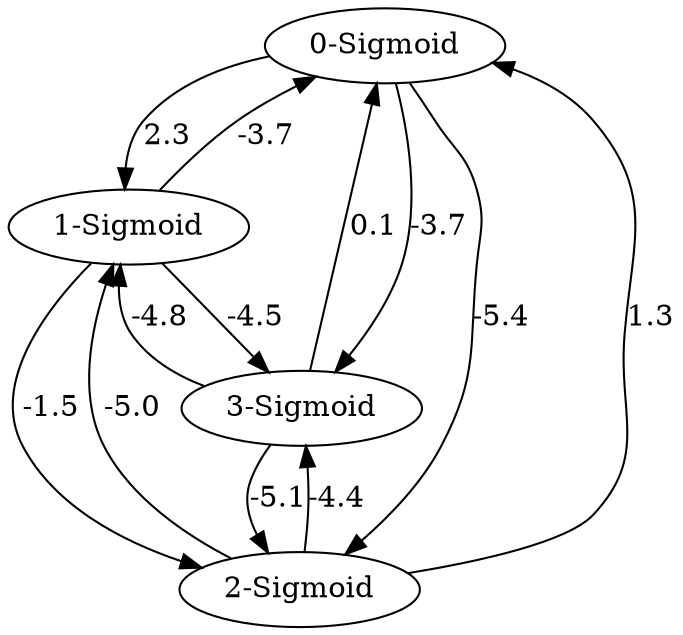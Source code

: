 digraph G {
  n0 [label="0-Sigmoid"]
  n1 [label="1-Sigmoid"]
  n2 [label="2-Sigmoid"]
  n3 [label="3-Sigmoid"]
  n1 -> n0 [label="-3.7"]
  n2 -> n0 [label="1.3"]
  n3 -> n0 [label="0.1"]
  n0 -> n1 [label="2.3"]
  n2 -> n1 [label="-5.0"]
  n3 -> n1 [label="-4.8"]
  n0 -> n2 [label="-5.4"]
  n1 -> n2 [label="-1.5"]
  n3 -> n2 [label="-5.1"]
  n0 -> n3 [label="-3.7"]
  n1 -> n3 [label="-4.5"]
  n2 -> n3 [label="-4.4"]
}